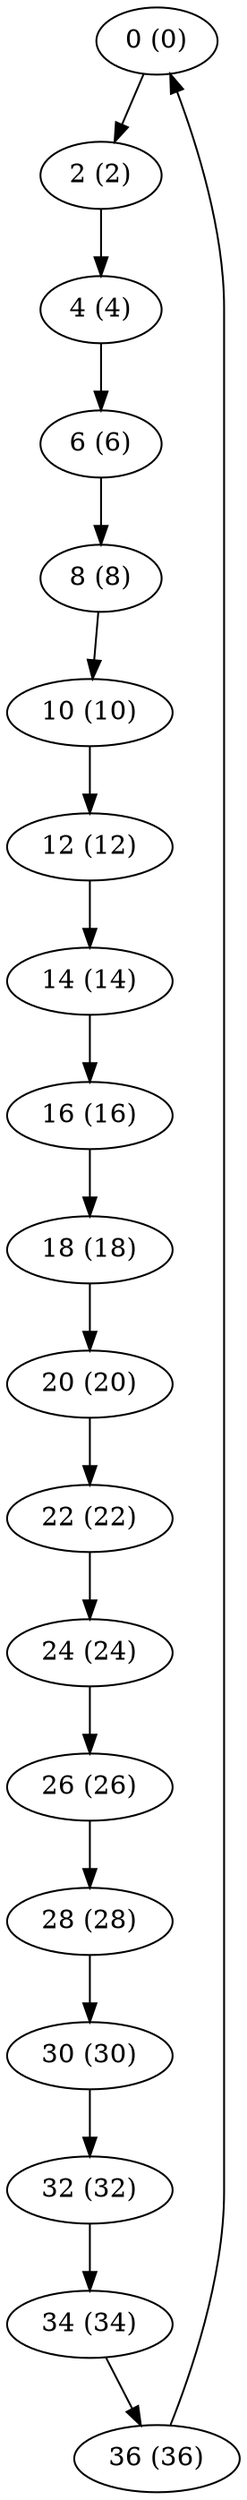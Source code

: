 digraph G { 
"0"[label="\N (0)" , color=black ]
"0"->"2"
"2"[label="\N (2)" , color=black ]
"2"->"4"
"4"[label="\N (4)" , color=black ]
"4"->"6"
"6"[label="\N (6)" , color=black ]
"6"->"8"
"8"[label="\N (8)" , color=black ]
"8"->"10"
"10"[label="\N (10)" , color=black ]
"10"->"12"
"12"[label="\N (12)" , color=black ]
"12"->"14"
"14"[label="\N (14)" , color=black ]
"14"->"16"
"16"[label="\N (16)" , color=black ]
"16"->"18"
"18"[label="\N (18)" , color=black ]
"18"->"20"
"20"[label="\N (20)" , color=black ]
"20"->"22"
"22"[label="\N (22)" , color=black ]
"22"->"24"
"24"[label="\N (24)" , color=black ]
"24"->"26"
"26"[label="\N (26)" , color=black ]
"26"->"28"
"28"[label="\N (28)" , color=black ]
"28"->"30"
"30"[label="\N (30)" , color=black ]
"30"->"32"
"32"[label="\N (32)" , color=black ]
"32"->"34"
"34"[label="\N (34)" , color=black ]
"34"->"36"
"36"[label="\N (36)" , color=black ]
"36"->"0"
}
